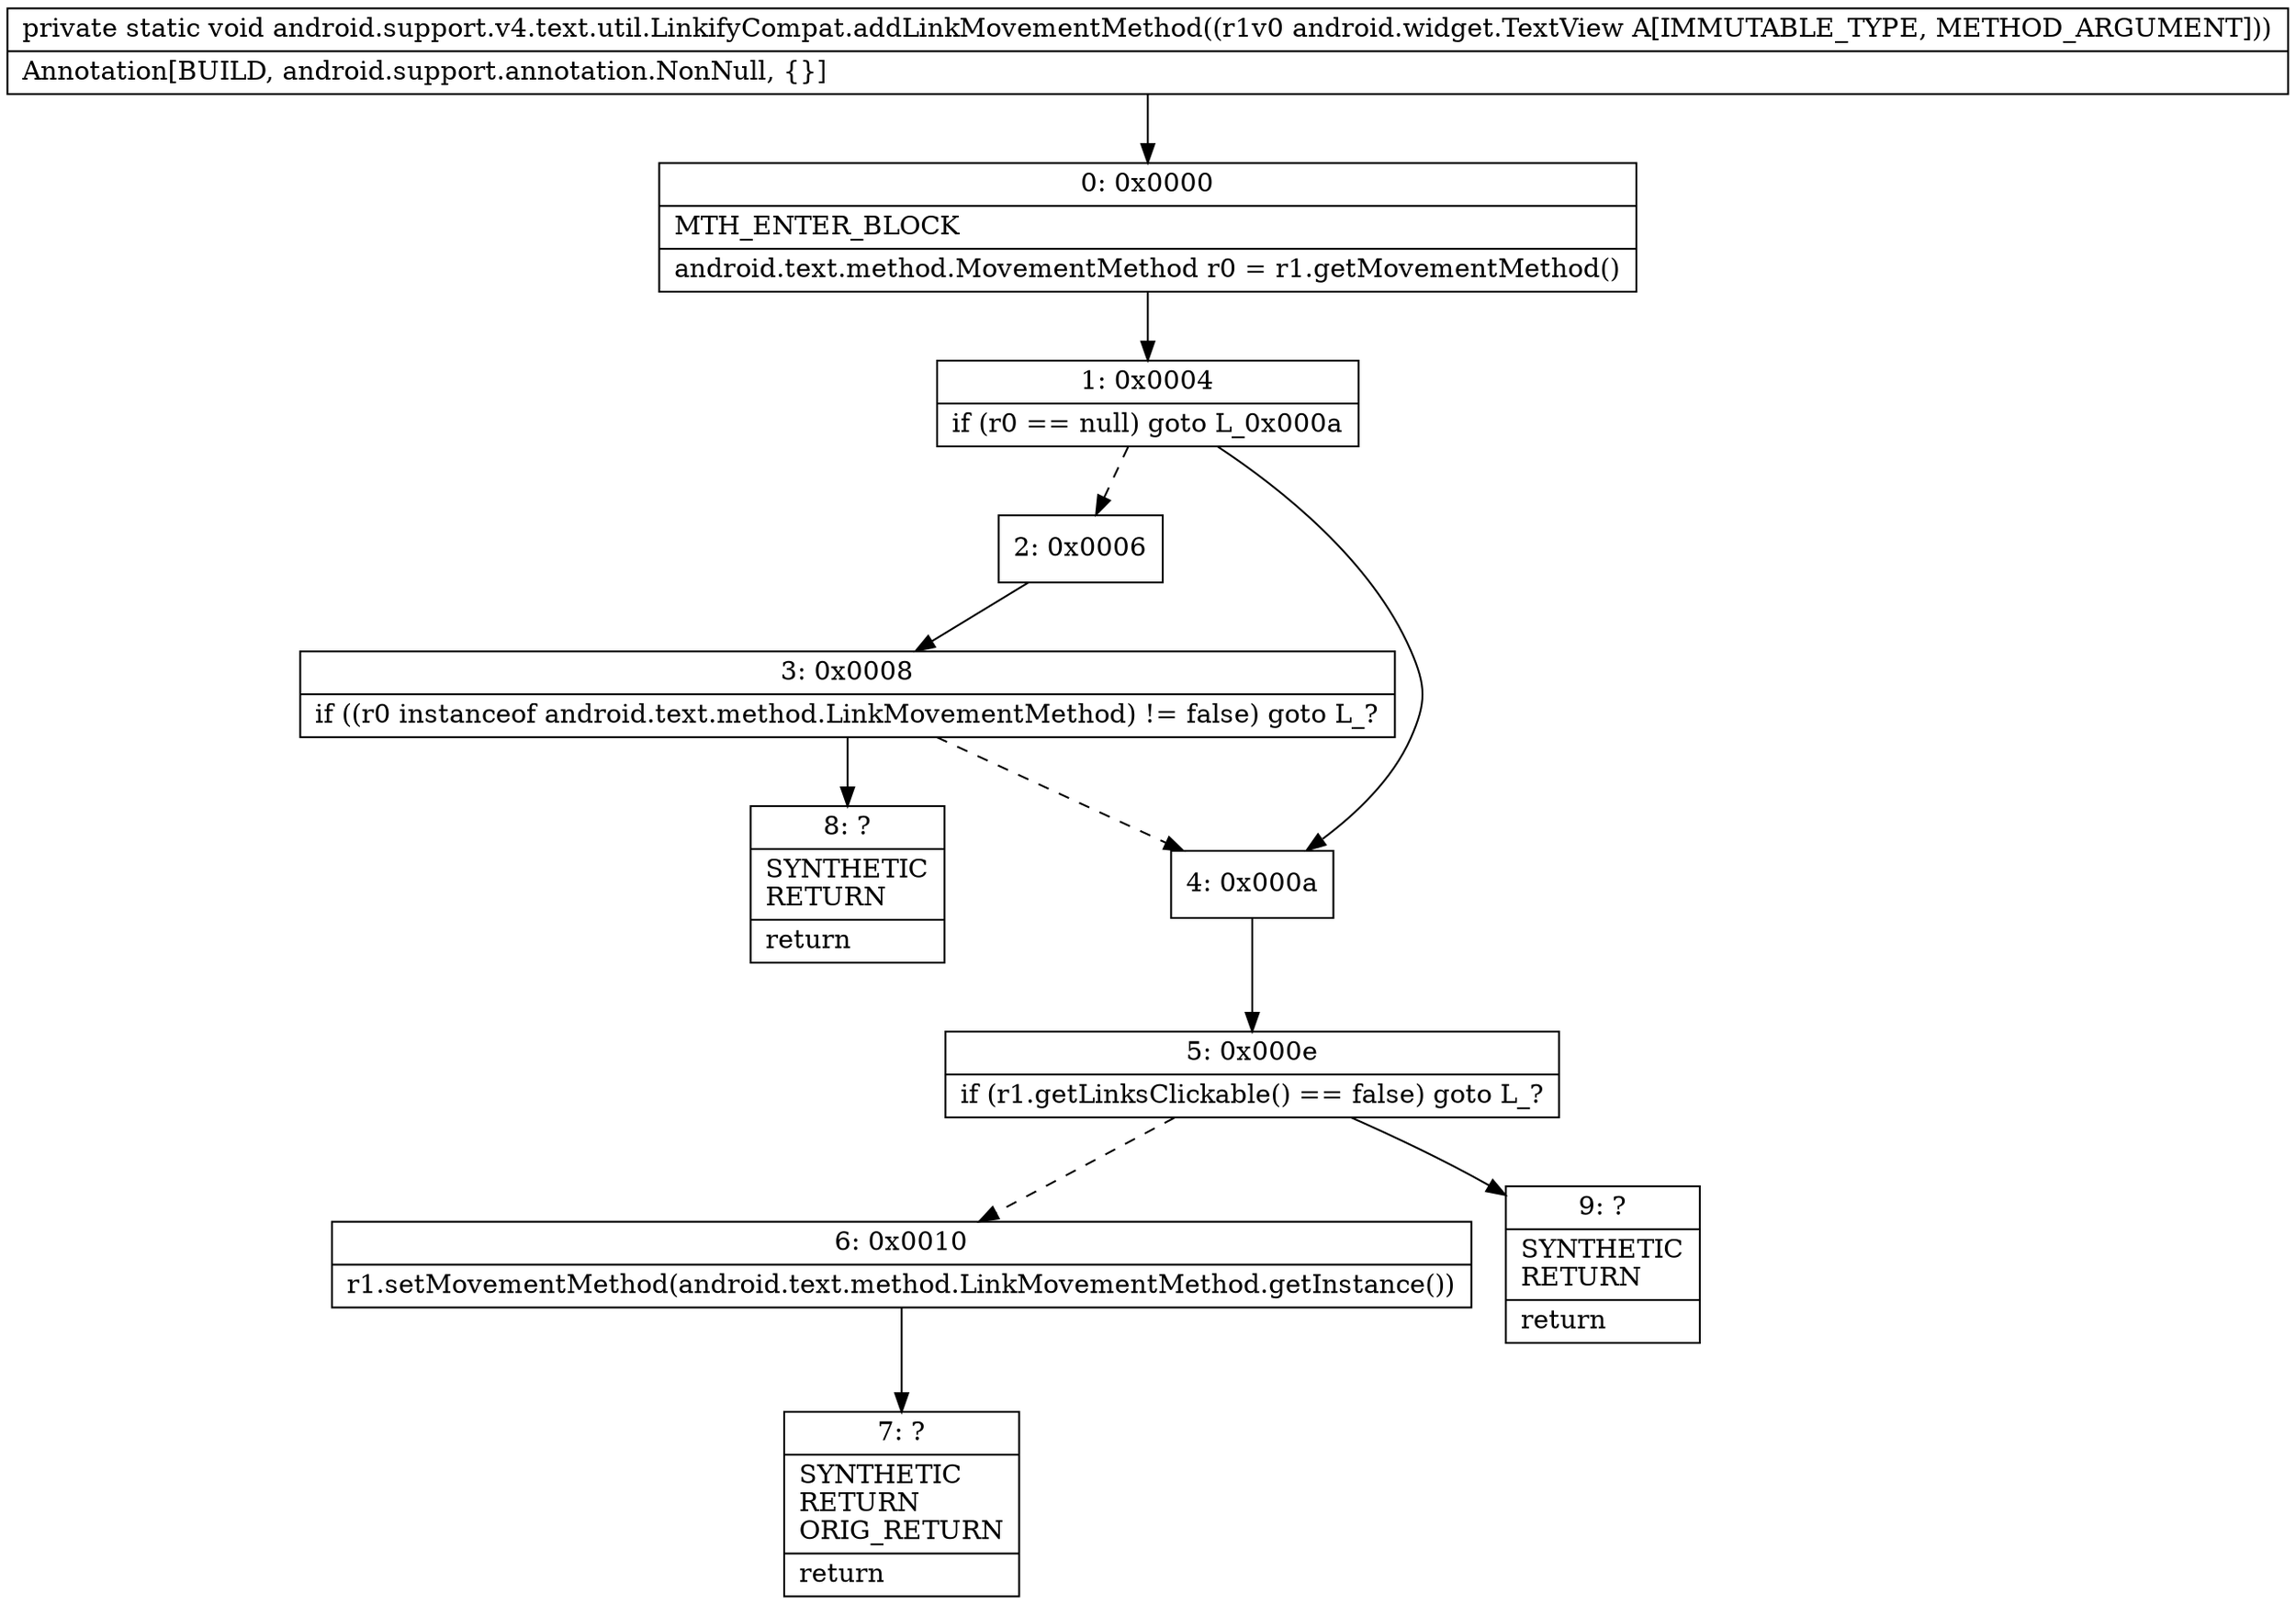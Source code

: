 digraph "CFG forandroid.support.v4.text.util.LinkifyCompat.addLinkMovementMethod(Landroid\/widget\/TextView;)V" {
Node_0 [shape=record,label="{0\:\ 0x0000|MTH_ENTER_BLOCK\l|android.text.method.MovementMethod r0 = r1.getMovementMethod()\l}"];
Node_1 [shape=record,label="{1\:\ 0x0004|if (r0 == null) goto L_0x000a\l}"];
Node_2 [shape=record,label="{2\:\ 0x0006}"];
Node_3 [shape=record,label="{3\:\ 0x0008|if ((r0 instanceof android.text.method.LinkMovementMethod) != false) goto L_?\l}"];
Node_4 [shape=record,label="{4\:\ 0x000a}"];
Node_5 [shape=record,label="{5\:\ 0x000e|if (r1.getLinksClickable() == false) goto L_?\l}"];
Node_6 [shape=record,label="{6\:\ 0x0010|r1.setMovementMethod(android.text.method.LinkMovementMethod.getInstance())\l}"];
Node_7 [shape=record,label="{7\:\ ?|SYNTHETIC\lRETURN\lORIG_RETURN\l|return\l}"];
Node_8 [shape=record,label="{8\:\ ?|SYNTHETIC\lRETURN\l|return\l}"];
Node_9 [shape=record,label="{9\:\ ?|SYNTHETIC\lRETURN\l|return\l}"];
MethodNode[shape=record,label="{private static void android.support.v4.text.util.LinkifyCompat.addLinkMovementMethod((r1v0 android.widget.TextView A[IMMUTABLE_TYPE, METHOD_ARGUMENT]))  | Annotation[BUILD, android.support.annotation.NonNull, \{\}]\l}"];
MethodNode -> Node_0;
Node_0 -> Node_1;
Node_1 -> Node_2[style=dashed];
Node_1 -> Node_4;
Node_2 -> Node_3;
Node_3 -> Node_4[style=dashed];
Node_3 -> Node_8;
Node_4 -> Node_5;
Node_5 -> Node_6[style=dashed];
Node_5 -> Node_9;
Node_6 -> Node_7;
}

